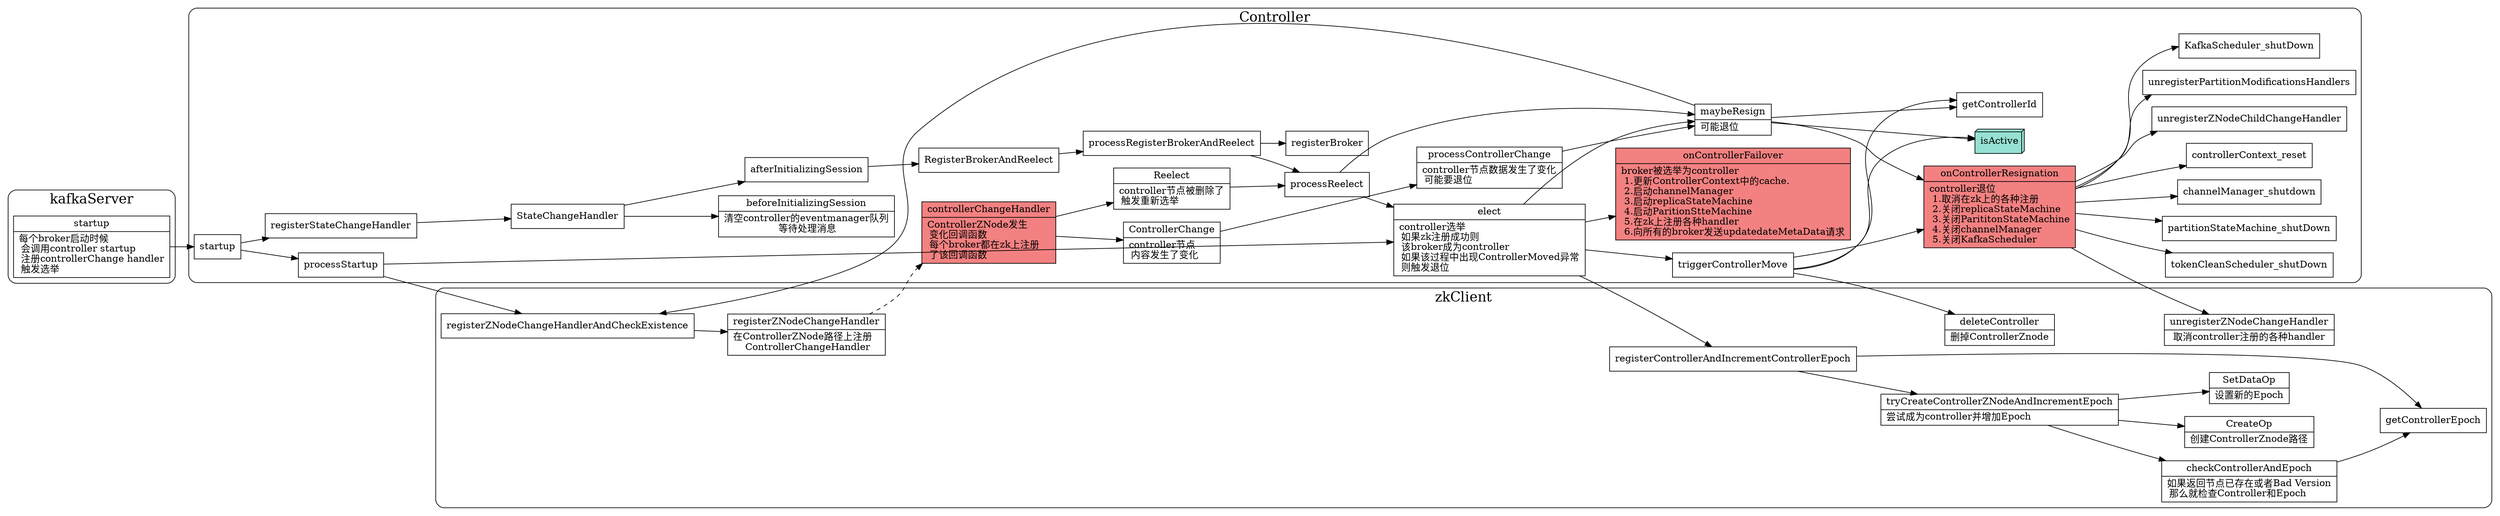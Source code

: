 digraph controller_elect {
  node[shape=box;];
  newrank=true;
  rankdir=LR;
  subgraph cluster_zkClient {
    graph[label="zkClient";fontsize=20;style=rounded];
    registerZNodeChangeHandlerAndCheckExistence -> {
      registerZNodeChangeHandler;
    };
    deleteController[
      shape="record";
      label="{{
        deleteController|
        删掉ControllerZnode\l
      }}";
    ];
    registerZNodeChangeHandler[
      shape="record";
      label="{{
        registerZNodeChangeHandler|
        在ControllerZNode路径上注册\l 
        ControllerChangeHandler
      }}";
    ];
    unregisterZNodeChangeHandler[
      shape="record";
      label="{{
        unregisterZNodeChangeHandler|
        取消controller注册的各种handler
      }}";
    ];
    registerControllerAndIncrementControllerEpoch -> {
      tryCreateControllerZNodeAndIncrementEpoch;
      getControllerEpoch;
    };
    tryCreateControllerZNodeAndIncrementEpoch -> {
      checkControllerAndEpoch;
      CreateOp;
      SetDataOp;
    }
    CreateOp[
      shape="record";
      label="{{
        CreateOp|
        创建ControllerZnode路径\l
      }}";
    ];
    SetDataOp[
      shape="record";
      label="{{
        SetDataOp|
        设置新的Epoch
      }}";
    ];
    checkControllerAndEpoch[
      shape="record";
      label="{{
        checkControllerAndEpoch|
        如果返回节点已存在或者Bad Version\l 
        那么就检查Controller和Epoch\l
      }}";
    ];
    checkControllerAndEpoch -> getControllerEpoch;
    tryCreateControllerZNodeAndIncrementEpoch[
      shape="record";
      label="{{
        tryCreateControllerZNodeAndIncrementEpoch|
        尝试成为controller并增加Epoch\l
      }}";
    ];
  };
  subgraph cluster_Controller {
    graph[label="Controller";fontsize=20;style=rounded];
    elect[
      shape="record";
      label="{{
        elect|
        controller选举\l
        如果zk注册成功则\l 
        该broker成为controller\l
        如果该过程中出现ControllerMoved异常\l
        则触发退位\l
      }}";
    ];
    isActive[
      fillcolor="#95e1d3";
      style=filled;
      shape="box3d";
      label="isActive"
    ];
    maybeResign[
      shape="record";
      label="{{
        maybeResign|
        可能退位\l
      }}";
    ];
    controller_startup[
      shape="record";
      label="{{
        startup
      }}";
    ];
    ControllerChangeHandler[
      fillcolor="#f38181"
      style=filled;
      shape="record";
      label="{{
        controllerChangeHandler|
        ControllerZNode发生\l 
        变化回调函数\l
        每个broker都在zk上注册\l 
        了该回调函数\l
      }}";
    ];
    ControllerChange[
      shape="record";
      label="{{
        ControllerChange|
        controller节点\l 
        内容发生了变化\l
      }}";
    ];

    controller_startup -> processStartup;
    controller_startup -> { registerStateChangeHandler;}
    registerStateChangeHandler -> StateChangeHandler -> {
      afterInitializingSession;
      beforeInitializingSession;
    }
    afterInitializingSession -> RegisterBrokerAndReelect -> processRegisterBrokerAndReelect -> {
      processReelect;
      registerBroker;
    }

    beforeInitializingSession[
      shape="record";
      label="{{
        beforeInitializingSession|
        清空controller的eventmanager队列\l
        等待处理消息
      }}";
    ];
    elect -> {
      registerControllerAndIncrementControllerEpoch;
      onControllerFailover;
      maybeResign;
      triggerControllerMove;
    }
    registerZNodeChangeHandler -> ControllerChangeHandler[style=dashed];
    ControllerChangeHandler -> {
      ControllerChange;
      Reelect;
    }
    Reelect[
      shape="record";
      label="{{
        Reelect|
        controller节点被删除了\l
        触发重新选举\l
      }}";
    ];
    processControllerChange[
      shape="record";
      label="{{
        processControllerChange|
        controller节点数据发生了变化\l 
        可能要退位\l
      }}";
    ];
    ControllerChange -> processControllerChange -> maybeResign;
    Reelect -> processReelect -> {
      maybeResign;
      elect;
    }
    maybeResign -> {
      registerZNodeChangeHandlerAndCheckExistence;
      getControllerId;
      isActive;
      onControllerResignation;
    }
    onControllerResignation[
      fillcolor="#f38181"
      style=filled;
      shape="record";
      label="{{
        onControllerResignation|
        controller退位\l
        1.取消在zk上的各种注册\l
        2.关闭replicaStateMachine\l
        3.关闭ParititonStateMachine\l
        4.关闭channelManager\l
        5.关闭KafkaScheduler\l
      }}";
    ];
    triggerControllerMove -> {
      getControllerId;
      deleteController;
      onControllerResignation;
      isActive;
    }
    onControllerResignation -> {
      unregisterZNodeChangeHandler;
      unregisterZNodeChildChangeHandler;
      unregisterPartitionModificationsHandlers;
      KafkaScheduler_shutDown;
      tokenCleanScheduler_shutDown;
      unregisterPartitionModificationsHandlers;
      partitionStateMachine_shutDown;
      channelManager_shutdown;
      controllerContext_reset;
    }
    onControllerFailover[
      fillcolor="#f38181"
      style=filled;
      shape="record";
      label="{{
        onControllerFailover|
        broker被选举为controller\l
        1.更新ControllerContext中的cache.\l
        2.启动channelManager\l
        3.启动replicaStateMachine\l
        4.启动ParitionStteMachine\l
        5.在zk上注册各种handler\l
        6.向所有的broker发送updatedateMetaData请求\l
      }}";
    ];
  };
  processStartup -> {
    registerZNodeChangeHandlerAndCheckExistence;
    elect;
  }
  subgraph cluster_kafkaSServer{
    graph[label="kafkaServer";fontsize=20;style=rounded];
    startup[
      shape="record";
      label="{{
        startup|
        每个broker启动时候\l 
        会调用controller startup\l
        注册controllerChange handler\l
        触发选举\l
      }}";
    ];
    startup -> controller_startup;
  };
}
